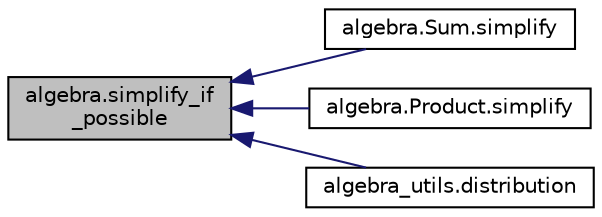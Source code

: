 digraph "algebra.simplify_if_possible"
{
  edge [fontname="Helvetica",fontsize="10",labelfontname="Helvetica",labelfontsize="10"];
  node [fontname="Helvetica",fontsize="10",shape=record];
  rankdir="LR";
  Node1 [label="algebra.simplify_if\l_possible",height=0.2,width=0.4,color="black", fillcolor="grey75", style="filled", fontcolor="black"];
  Node1 -> Node2 [dir="back",color="midnightblue",fontsize="10",style="solid",fontname="Helvetica"];
  Node2 [label="algebra.Sum.simplify",height=0.2,width=0.4,color="black", fillcolor="white", style="filled",URL="$classalgebra_1_1_sum.html#acf943c215b2493f954d12057fdcfb2f5"];
  Node1 -> Node3 [dir="back",color="midnightblue",fontsize="10",style="solid",fontname="Helvetica"];
  Node3 [label="algebra.Product.simplify",height=0.2,width=0.4,color="black", fillcolor="white", style="filled",URL="$classalgebra_1_1_product.html#ab5a704e40613060d552eb58b664dffc4"];
  Node1 -> Node4 [dir="back",color="midnightblue",fontsize="10",style="solid",fontname="Helvetica"];
  Node4 [label="algebra_utils.distribution",height=0.2,width=0.4,color="black", fillcolor="white", style="filled",URL="$namespacealgebra__utils.html#a300f11e6f5f631e6830d84a475f091b8"];
}
